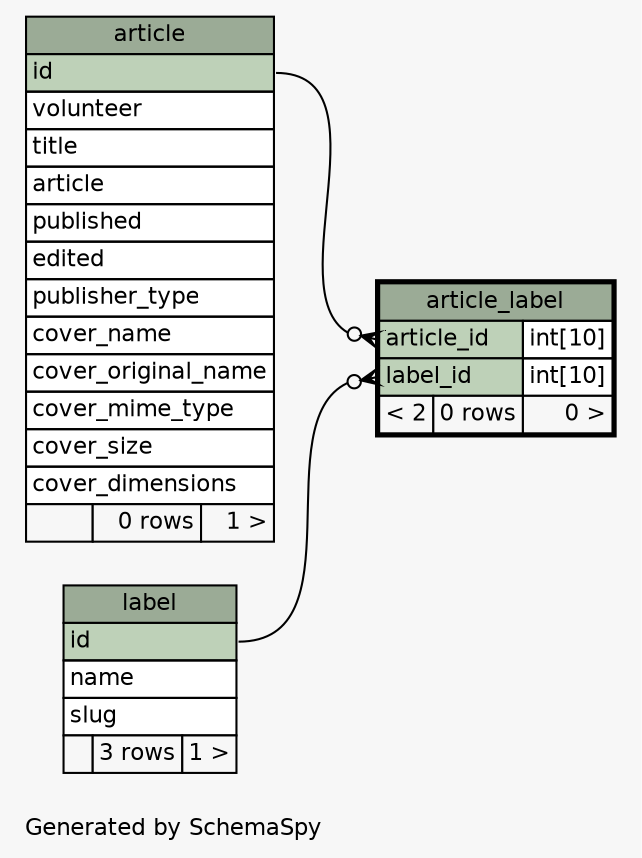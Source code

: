 // dot 2.44.1 on Linux 5.5.13-arch2-1
// SchemaSpy rev 590
digraph "oneDegreeRelationshipsDiagram" {
  graph [
    rankdir="RL"
    bgcolor="#f7f7f7"
    label="\nGenerated by SchemaSpy"
    labeljust="l"
    nodesep="0.18"
    ranksep="0.46"
    fontname="Helvetica"
    fontsize="11"
  ];
  node [
    fontname="Helvetica"
    fontsize="11"
    shape="plaintext"
  ];
  edge [
    arrowsize="0.8"
  ];
  "article_label":"article_id":w -> "article":"id":e [arrowhead=none dir=back arrowtail=crowodot];
  "article_label":"label_id":w -> "label":"id":e [arrowhead=none dir=back arrowtail=crowodot];
  "article" [
    label=<
    <TABLE BORDER="0" CELLBORDER="1" CELLSPACING="0" BGCOLOR="#ffffff">
      <TR><TD COLSPAN="3" BGCOLOR="#9bab96" ALIGN="CENTER">article</TD></TR>
      <TR><TD PORT="id" COLSPAN="3" BGCOLOR="#bed1b8" ALIGN="LEFT">id</TD></TR>
      <TR><TD PORT="volunteer" COLSPAN="3" ALIGN="LEFT">volunteer</TD></TR>
      <TR><TD PORT="title" COLSPAN="3" ALIGN="LEFT">title</TD></TR>
      <TR><TD PORT="article" COLSPAN="3" ALIGN="LEFT">article</TD></TR>
      <TR><TD PORT="published" COLSPAN="3" ALIGN="LEFT">published</TD></TR>
      <TR><TD PORT="edited" COLSPAN="3" ALIGN="LEFT">edited</TD></TR>
      <TR><TD PORT="publisher_type" COLSPAN="3" ALIGN="LEFT">publisher_type</TD></TR>
      <TR><TD PORT="cover_name" COLSPAN="3" ALIGN="LEFT">cover_name</TD></TR>
      <TR><TD PORT="cover_original_name" COLSPAN="3" ALIGN="LEFT">cover_original_name</TD></TR>
      <TR><TD PORT="cover_mime_type" COLSPAN="3" ALIGN="LEFT">cover_mime_type</TD></TR>
      <TR><TD PORT="cover_size" COLSPAN="3" ALIGN="LEFT">cover_size</TD></TR>
      <TR><TD PORT="cover_dimensions" COLSPAN="3" ALIGN="LEFT">cover_dimensions</TD></TR>
      <TR><TD ALIGN="LEFT" BGCOLOR="#f7f7f7">  </TD><TD ALIGN="RIGHT" BGCOLOR="#f7f7f7">0 rows</TD><TD ALIGN="RIGHT" BGCOLOR="#f7f7f7">1 &gt;</TD></TR>
    </TABLE>>
    URL="article.html"
    tooltip="article"
  ];
  "article_label" [
    label=<
    <TABLE BORDER="2" CELLBORDER="1" CELLSPACING="0" BGCOLOR="#ffffff">
      <TR><TD COLSPAN="3" BGCOLOR="#9bab96" ALIGN="CENTER">article_label</TD></TR>
      <TR><TD PORT="article_id" COLSPAN="2" BGCOLOR="#bed1b8" ALIGN="LEFT">article_id</TD><TD PORT="article_id.type" ALIGN="LEFT">int[10]</TD></TR>
      <TR><TD PORT="label_id" COLSPAN="2" BGCOLOR="#bed1b8" ALIGN="LEFT">label_id</TD><TD PORT="label_id.type" ALIGN="LEFT">int[10]</TD></TR>
      <TR><TD ALIGN="LEFT" BGCOLOR="#f7f7f7">&lt; 2</TD><TD ALIGN="RIGHT" BGCOLOR="#f7f7f7">0 rows</TD><TD ALIGN="RIGHT" BGCOLOR="#f7f7f7">0 &gt;</TD></TR>
    </TABLE>>
    URL="article_label.html"
    tooltip="article_label"
  ];
  "label" [
    label=<
    <TABLE BORDER="0" CELLBORDER="1" CELLSPACING="0" BGCOLOR="#ffffff">
      <TR><TD COLSPAN="3" BGCOLOR="#9bab96" ALIGN="CENTER">label</TD></TR>
      <TR><TD PORT="id" COLSPAN="3" BGCOLOR="#bed1b8" ALIGN="LEFT">id</TD></TR>
      <TR><TD PORT="name" COLSPAN="3" ALIGN="LEFT">name</TD></TR>
      <TR><TD PORT="slug" COLSPAN="3" ALIGN="LEFT">slug</TD></TR>
      <TR><TD ALIGN="LEFT" BGCOLOR="#f7f7f7">  </TD><TD ALIGN="RIGHT" BGCOLOR="#f7f7f7">3 rows</TD><TD ALIGN="RIGHT" BGCOLOR="#f7f7f7">1 &gt;</TD></TR>
    </TABLE>>
    URL="label.html"
    tooltip="label"
  ];
}
